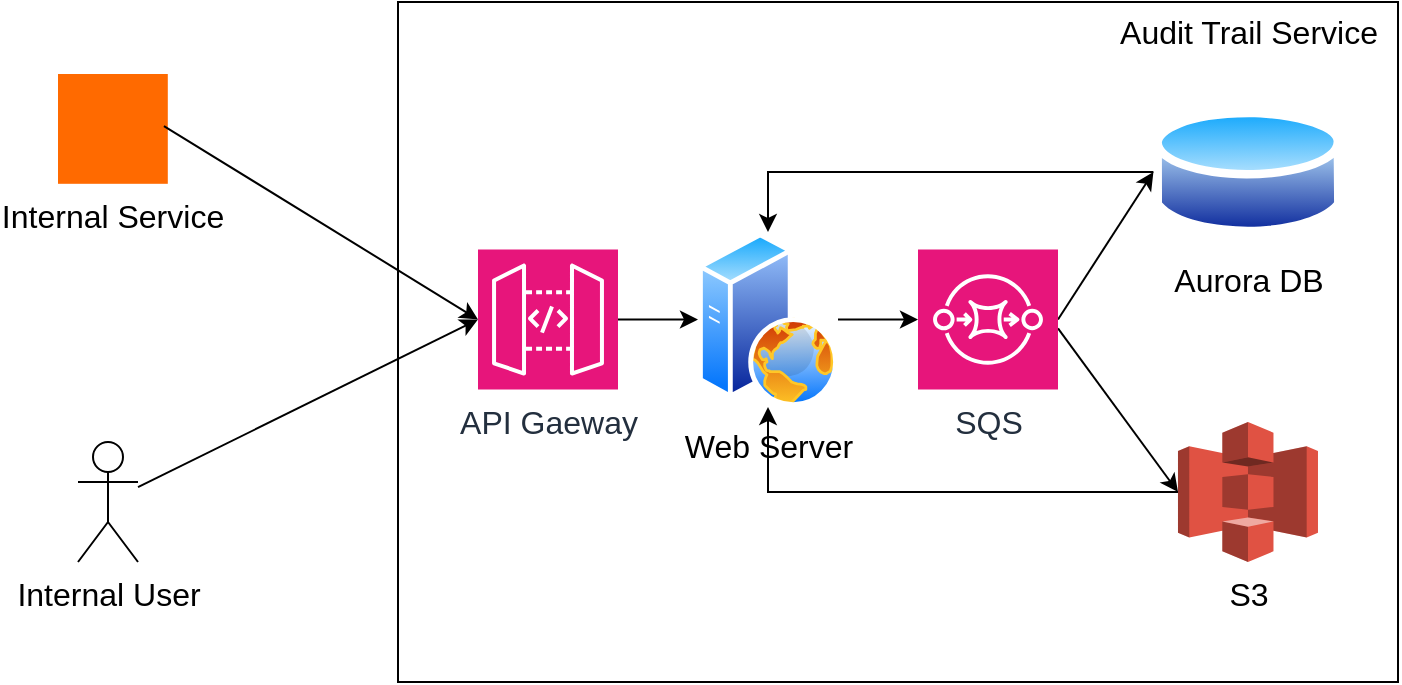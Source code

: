 <mxfile version="28.2.5">
  <diagram name="Page-1" id="VXtb2nPkONFGcZa5ZnE_">
    <mxGraphModel dx="1368" dy="909" grid="1" gridSize="10" guides="1" tooltips="1" connect="1" arrows="1" fold="1" page="1" pageScale="1" pageWidth="850" pageHeight="1100" math="0" shadow="0">
      <root>
        <mxCell id="0" />
        <mxCell id="1" parent="0" />
        <mxCell id="WtTVvafhwajfm4MTaFXI-7" value="" style="rounded=0;whiteSpace=wrap;html=1;labelPosition=right;verticalLabelPosition=top;align=left;verticalAlign=bottom;" parent="1" vertex="1">
          <mxGeometry x="260" y="80" width="500" height="340" as="geometry" />
        </mxCell>
        <mxCell id="WtTVvafhwajfm4MTaFXI-2" value="Web Server" style="image;aspect=fixed;perimeter=ellipsePerimeter;html=1;align=center;shadow=0;dashed=0;spacingTop=3;image=img/lib/active_directory/web_server.svg;fontSize=16;" parent="1" vertex="1">
          <mxGeometry x="410" y="195" width="70" height="87.5" as="geometry" />
        </mxCell>
        <mxCell id="WtTVvafhwajfm4MTaFXI-3" value="Aurora DB" style="image;aspect=fixed;perimeter=ellipsePerimeter;html=1;align=center;shadow=0;dashed=0;spacingTop=3;image=img/lib/active_directory/database.svg;fontSize=16;" parent="1" vertex="1">
          <mxGeometry x="637.7" y="130" width="94.59" height="70" as="geometry" />
        </mxCell>
        <mxCell id="WtTVvafhwajfm4MTaFXI-4" value="S3" style="outlineConnect=0;dashed=0;verticalLabelPosition=bottom;verticalAlign=top;align=center;html=1;shape=mxgraph.aws3.s3;fillColor=#E05243;gradientColor=none;fontSize=16;" parent="1" vertex="1">
          <mxGeometry x="649.99" y="290" width="70" height="70" as="geometry" />
        </mxCell>
        <mxCell id="WtTVvafhwajfm4MTaFXI-5" value="Internal Service" style="points=[];aspect=fixed;html=1;align=center;shadow=0;dashed=0;fillColor=#FF6A00;strokeColor=none;shape=mxgraph.alibaba_cloud.webplus_web_app_service;labelPosition=center;verticalLabelPosition=bottom;verticalAlign=top;fontSize=16;" parent="1" vertex="1">
          <mxGeometry x="90" y="116" width="54.9" height="54.9" as="geometry" />
        </mxCell>
        <mxCell id="WtTVvafhwajfm4MTaFXI-6" value="Internal User" style="shape=umlActor;verticalLabelPosition=bottom;verticalAlign=top;html=1;outlineConnect=0;fontSize=16;" parent="1" vertex="1">
          <mxGeometry x="100" y="300" width="30" height="60" as="geometry" />
        </mxCell>
        <mxCell id="WtTVvafhwajfm4MTaFXI-8" value="Audit Trail Service" style="text;html=1;align=center;verticalAlign=middle;resizable=0;points=[];autosize=1;strokeColor=none;fillColor=none;fontSize=16;" parent="1" vertex="1">
          <mxGeometry x="610" y="80" width="150" height="30" as="geometry" />
        </mxCell>
        <mxCell id="WtTVvafhwajfm4MTaFXI-9" value="" style="endArrow=classic;html=1;rounded=0;entryX=0;entryY=0.5;entryDx=0;entryDy=0;entryPerimeter=0;" parent="1" source="WtTVvafhwajfm4MTaFXI-6" target="E_Ix-bq6Br029kDSQJIA-1" edge="1">
          <mxGeometry width="50" height="50" relative="1" as="geometry">
            <mxPoint x="190" y="260" as="sourcePoint" />
            <mxPoint x="420" y="430" as="targetPoint" />
          </mxGeometry>
        </mxCell>
        <mxCell id="WtTVvafhwajfm4MTaFXI-10" value="" style="endArrow=classic;html=1;rounded=0;exitX=1;exitY=0.5;exitDx=0;exitDy=0;entryX=0;entryY=0.5;entryDx=0;entryDy=0;exitPerimeter=0;" parent="1" source="E_Ix-bq6Br029kDSQJIA-3" target="WtTVvafhwajfm4MTaFXI-3" edge="1">
          <mxGeometry width="50" height="50" relative="1" as="geometry">
            <mxPoint x="290" y="538" as="sourcePoint" />
            <mxPoint x="479" y="485" as="targetPoint" />
          </mxGeometry>
        </mxCell>
        <mxCell id="WtTVvafhwajfm4MTaFXI-11" value="" style="endArrow=classic;html=1;rounded=0;entryX=0;entryY=0.5;entryDx=0;entryDy=0;entryPerimeter=0;exitX=1;exitY=0.564;exitDx=0;exitDy=0;exitPerimeter=0;" parent="1" source="E_Ix-bq6Br029kDSQJIA-3" target="WtTVvafhwajfm4MTaFXI-4" edge="1">
          <mxGeometry width="50" height="50" relative="1" as="geometry">
            <mxPoint x="540" y="160" as="sourcePoint" />
            <mxPoint x="619" y="565" as="targetPoint" />
          </mxGeometry>
        </mxCell>
        <mxCell id="WtTVvafhwajfm4MTaFXI-12" value="" style="endArrow=classic;html=1;rounded=0;exitX=0.965;exitY=0.474;exitDx=0;exitDy=0;exitPerimeter=0;entryX=0;entryY=0.5;entryDx=0;entryDy=0;entryPerimeter=0;" parent="1" source="WtTVvafhwajfm4MTaFXI-5" target="E_Ix-bq6Br029kDSQJIA-1" edge="1">
          <mxGeometry width="50" height="50" relative="1" as="geometry">
            <mxPoint x="210" y="483" as="sourcePoint" />
            <mxPoint x="310" y="240" as="targetPoint" />
          </mxGeometry>
        </mxCell>
        <mxCell id="E_Ix-bq6Br029kDSQJIA-1" value="API Gaeway" style="sketch=0;points=[[0,0,0],[0.25,0,0],[0.5,0,0],[0.75,0,0],[1,0,0],[0,1,0],[0.25,1,0],[0.5,1,0],[0.75,1,0],[1,1,0],[0,0.25,0],[0,0.5,0],[0,0.75,0],[1,0.25,0],[1,0.5,0],[1,0.75,0]];outlineConnect=0;fontColor=#232F3E;fillColor=#E7157B;strokeColor=#ffffff;dashed=0;verticalLabelPosition=bottom;verticalAlign=top;align=center;html=1;fontSize=16;fontStyle=0;aspect=fixed;shape=mxgraph.aws4.resourceIcon;resIcon=mxgraph.aws4.api_gateway;" vertex="1" parent="1">
          <mxGeometry x="300" y="203.75" width="70" height="70" as="geometry" />
        </mxCell>
        <mxCell id="E_Ix-bq6Br029kDSQJIA-2" value="" style="endArrow=classic;html=1;rounded=0;entryX=0;entryY=0.5;entryDx=0;entryDy=0;exitX=1;exitY=0.5;exitDx=0;exitDy=0;exitPerimeter=0;" edge="1" parent="1" source="E_Ix-bq6Br029kDSQJIA-1" target="WtTVvafhwajfm4MTaFXI-2">
          <mxGeometry width="50" height="50" relative="1" as="geometry">
            <mxPoint x="270" y="614" as="sourcePoint" />
            <mxPoint x="440" y="530" as="targetPoint" />
          </mxGeometry>
        </mxCell>
        <mxCell id="E_Ix-bq6Br029kDSQJIA-3" value="SQS" style="sketch=0;points=[[0,0,0],[0.25,0,0],[0.5,0,0],[0.75,0,0],[1,0,0],[0,1,0],[0.25,1,0],[0.5,1,0],[0.75,1,0],[1,1,0],[0,0.25,0],[0,0.5,0],[0,0.75,0],[1,0.25,0],[1,0.5,0],[1,0.75,0]];outlineConnect=0;fontColor=#232F3E;fillColor=#E7157B;strokeColor=#ffffff;dashed=0;verticalLabelPosition=bottom;verticalAlign=top;align=center;html=1;fontSize=16;fontStyle=0;aspect=fixed;shape=mxgraph.aws4.resourceIcon;resIcon=mxgraph.aws4.sqs;" vertex="1" parent="1">
          <mxGeometry x="520" y="203.75" width="70" height="70" as="geometry" />
        </mxCell>
        <mxCell id="E_Ix-bq6Br029kDSQJIA-4" value="" style="endArrow=classic;html=1;rounded=0;exitX=1;exitY=0.5;exitDx=0;exitDy=0;entryX=0;entryY=0.5;entryDx=0;entryDy=0;entryPerimeter=0;" edge="1" parent="1" source="WtTVvafhwajfm4MTaFXI-2" target="E_Ix-bq6Br029kDSQJIA-3">
          <mxGeometry width="50" height="50" relative="1" as="geometry">
            <mxPoint x="440" y="560" as="sourcePoint" />
            <mxPoint x="480" y="580" as="targetPoint" />
          </mxGeometry>
        </mxCell>
        <mxCell id="E_Ix-bq6Br029kDSQJIA-5" value="" style="endArrow=classic;html=1;rounded=0;exitX=0;exitY=0.5;exitDx=0;exitDy=0;entryX=0.5;entryY=0;entryDx=0;entryDy=0;edgeStyle=orthogonalEdgeStyle;" edge="1" parent="1" source="WtTVvafhwajfm4MTaFXI-3" target="WtTVvafhwajfm4MTaFXI-2">
          <mxGeometry width="50" height="50" relative="1" as="geometry">
            <mxPoint x="620" y="454" as="sourcePoint" />
            <mxPoint x="668" y="380" as="targetPoint" />
            <Array as="points">
              <mxPoint x="445" y="165" />
            </Array>
          </mxGeometry>
        </mxCell>
        <mxCell id="E_Ix-bq6Br029kDSQJIA-6" value="" style="endArrow=classic;html=1;rounded=0;exitX=0;exitY=0.5;exitDx=0;exitDy=0;entryX=0.5;entryY=1;entryDx=0;entryDy=0;exitPerimeter=0;edgeStyle=orthogonalEdgeStyle;" edge="1" parent="1" source="WtTVvafhwajfm4MTaFXI-4" target="WtTVvafhwajfm4MTaFXI-2">
          <mxGeometry width="50" height="50" relative="1" as="geometry">
            <mxPoint x="650" y="544" as="sourcePoint" />
            <mxPoint x="698" y="470" as="targetPoint" />
            <Array as="points">
              <mxPoint x="445" y="325" />
            </Array>
          </mxGeometry>
        </mxCell>
      </root>
    </mxGraphModel>
  </diagram>
</mxfile>
